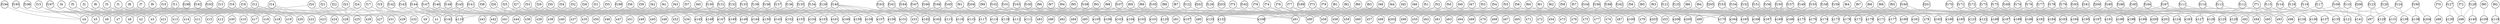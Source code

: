 graph Ammonia {
// Steady State ammonia process with the inlef flow specification missing
node[shape=circle,fixedsize=1]
edge[color="gray", style="setlinewidth(2)"]

f1--x2	f1--x3	f1--x4	f1--x5	f1--x6	f1--x7	f1--x8	f1--x10	
f2--x2	f2--x3	f2--x4	f2--x5	f2--x6	f2--x7	f2--x8	f2--x11	
f3--x2	f3--x3	f3--x4	f3--x5	f3--x6	f3--x7	f3--x8	f3--x12	
f4--x2	f4--x3	f4--x4	f4--x5	f4--x6	f4--x7	f4--x8	f4--x13	
f5--x2	f5--x3	f5--x4	f5--x5	f5--x6	f5--x7	f5--x8	f5--x14	
f6--x2	f6--x3	f6--x4	f6--x5	f6--x6	f6--x7	f6--x8	f6--x15	
f7--x2	f7--x3	f7--x4	f7--x5	f7--x6	f7--x7	f7--x8	f7--x16	
f8--x2	f8--x3	f8--x4	f8--x5	f8--x6	f8--x7	f8--x8	f8--x17	
f9--x2	f9--x3	f9--x4	f9--x5	f9--x6	f9--x7	f9--x8	f9--x18	
f10--x2	f10--x3	f10--x4	f10--x5	f10--x6	f10--x7	f10--x8	f10--x19	
f11--x2	f11--x3	f11--x4	f11--x5	f11--x6	f11--x7	f11--x8	f11--x20	
f12--x2	f12--x3	f12--x9	f12--x10	f12--x11	f12--x12	f12--x13	f12--x14	f12--x15	f12--x16	f12--x17	f12--x18	f12--x19	f12--x20	
f13--x2	f13--x3	f13--x11	f13--x12	f13--x13	f13--x14	f13--x15	f13--x21	
f14--x2	f14--x3	f14--x16	f14--x17	f14--x18	f14--x19	f14--x20	f14--x22	
f15--x4	f15--x5	f15--x6	f15--x7	f15--x8	f15--x28	
f16--x2	f16--x3	f16--x10	f16--x11	f16--x12	f16--x13	f16--x14	f16--x15	f16--x16	f16--x17	f16--x18	f16--x19	f16--x20	f16--x30	
f17--x1	f17--x28	f17--x31	
f18--x2	f18--x3	f18--x10	f18--x11	f18--x12	f18--x13	f18--x14	f18--x15	f18--x16	f18--x17	f18--x18	f18--x19	f18--x20	f18--x29	
f19--x1	f19--x29	f19--x32	
f20--x4	f20--x23	f20--x28	
f21--x5	f21--x24	f21--x28	
f22--x6	f22--x25	f22--x28	
f23--x7	f23--x26	f23--x28	
f24--x8	f24--x27	f24--x28	
f25--x35	f25--x36	f25--x37	f25--x38	f25--x39	f25--x40	f25--x41	f25--x42	
f26--x35	f26--x36	f26--x37	f26--x38	f26--x39	f26--x40	f26--x41	f26--x43	
f27--x35	f27--x36	f27--x37	f27--x38	f27--x39	f27--x40	f27--x41	f27--x44	
f28--x35	f28--x36	f28--x37	f28--x38	f28--x39	f28--x40	f28--x41	f28--x45	
f29--x35	f29--x36	f29--x37	f29--x38	f29--x39	f29--x40	f29--x41	f29--x46	
f30--x35	f30--x36	f30--x37	f30--x38	f30--x39	f30--x40	f30--x41	f30--x47	
f31--x35	f31--x36	f31--x37	f31--x38	f31--x39	f31--x40	f31--x41	f31--x48	
f32--x35	f32--x36	f32--x37	f32--x38	f32--x39	f32--x40	f32--x41	f32--x49	
f33--x35	f33--x36	f33--x37	f33--x38	f33--x39	f33--x40	f33--x41	f33--x50	
f34--x35	f34--x36	f34--x37	f34--x38	f34--x39	f34--x40	f34--x41	f34--x51	
f35--x35	f35--x36	f35--x37	f35--x38	f35--x39	f35--x40	f35--x41	f35--x52	
f36--x34	f36--x35	f36--x41	f36--x42	f36--x43	f36--x44	f36--x45	f36--x46	f36--x47	f36--x48	f36--x49	f36--x50	f36--x51	f36--x52	
f37--x34	f37--x35	f37--x36	f37--x37	f37--x38	f37--x39	f37--x40	f37--x143	f37--x144	f37--x145	f37--x146	f37--x147	f37--x148	f37--x149	
f38--x33	f38--x142	
f39--x36	f39--x145	
f40--x37	f40--x146	
f41--x38	f41--x147	
f42--x39	f42--x148	
f43--x40	f43--x149	
f44--x55	f44--x56	f44--x57	f44--x58	f44--x59	f44--x60	f44--x61	f44--x62	
f45--x55	f45--x56	f45--x57	f45--x58	f45--x59	f45--x60	f45--x61	f45--x63	
f46--x55	f46--x56	f46--x57	f46--x58	f46--x59	f46--x60	f46--x61	f46--x64	
f47--x55	f47--x56	f47--x57	f47--x58	f47--x59	f47--x60	f47--x61	f47--x65	
f48--x55	f48--x56	f48--x57	f48--x58	f48--x59	f48--x60	f48--x61	f48--x66	
f49--x55	f49--x56	f49--x57	f49--x58	f49--x59	f49--x60	f49--x61	f49--x67	
f50--x55	f50--x56	f50--x57	f50--x58	f50--x59	f50--x60	f50--x61	f50--x68	
f51--x55	f51--x56	f51--x57	f51--x58	f51--x59	f51--x60	f51--x61	f51--x69	
f52--x55	f52--x56	f52--x57	f52--x58	f52--x59	f52--x60	f52--x61	f52--x70	
f53--x55	f53--x56	f53--x57	f53--x58	f53--x59	f53--x60	f53--x61	f53--x71	
f54--x55	f54--x56	f54--x57	f54--x58	f54--x59	f54--x60	f54--x61	f54--x72	
f55--x54	f55--x55	f55--x61	f55--x62	f55--x63	f55--x64	f55--x65	f55--x66	f55--x67	f55--x68	f55--x69	f55--x70	f55--x71	f55--x72	
f56--x53	f56--x61	f56--x162	f56--x170	
f57--x53	f57--x73	f57--x74	f57--x75	f57--x76	f57--x77	f57--x162	
f58--x56	f58--x73	f58--x74	f58--x75	f58--x76	f58--x77	
f59--x57	f59--x73	f59--x74	f59--x75	f59--x76	f59--x77	
f60--x58	f60--x73	f60--x74	f60--x75	f60--x76	f60--x77	
f61--x59	f61--x73	f61--x74	f61--x75	f61--x76	f61--x77	
f62--x60	f62--x73	f62--x74	f62--x75	f62--x76	f62--x77	
f63--x55	f63--x164	
f64--x73	f64--x78	f64--x165	f64--x166	
f65--x74	f65--x78	f65--x166	
f66--x75	f66--x78	f66--x166	f66--x167	
f67--x76	f67--x78	f67--x166	f67--x168	
f68--x77	f68--x78	f68--x166	f68--x169	
f69--x80	f69--x81	f69--x82	f69--x83	f69--x84	f69--x85	f69--x86	f69--x87	
f70--x88	
f71--x90	f71--x91	f71--x92	f71--x93	f71--x94	f71--x95	f71--x96	f71--x97	
f72--x98	
f73--x56	f73--x57	f73--x58	f73--x59	f73--x60	f73--x90	f73--x91	f73--x99	
f74--x56	f74--x57	f74--x58	f74--x59	f74--x60	f74--x82	f74--x90	f74--x91	
f75--x56	f75--x57	f75--x58	f75--x59	f75--x60	f75--x83	f75--x90	f75--x91	
f76--x56	f76--x57	f76--x58	f76--x59	f76--x60	f76--x84	f76--x90	f76--x91	
f77--x56	f77--x57	f77--x58	f77--x59	f77--x60	f77--x85	f77--x90	f77--x91	
f78--x56	f78--x57	f78--x58	f78--x59	f78--x60	f78--x86	f78--x90	f78--x91	
f79--x56	f79--x57	f79--x58	f79--x59	f79--x60	f79--x90	f79--x91	f79--x92	
f80--x56	f80--x57	f80--x58	f80--x59	f80--x60	f80--x90	f80--x91	f80--x93	
f81--x56	f81--x57	f81--x58	f81--x59	f81--x60	f81--x90	f81--x91	f81--x94	
f82--x56	f82--x57	f82--x58	f82--x59	f82--x60	f82--x90	f82--x91	f82--x95	
f83--x56	f83--x57	f83--x58	f83--x59	f83--x60	f83--x90	f83--x91	f83--x96	
f84--x53	f84--x79	f84--x89	
f85--x53	f85--x89	f85--x99	
f86--x53	f86--x61	f86--x79	f86--x87	f86--x89	f86--x97	f86--x205	
f87--x80	f87--x90	
f88--x81	f88--x91	
f89--x101	f89--x102	f89--x103	f89--x104	f89--x105	f89--x106	f89--x107	f89--x108	
f90--x109	
f91--x111	f91--x112	f91--x113	f91--x114	f91--x115	f91--x116	f91--x117	f91--x118	
f92--x119	
f93--x82	f93--x83	f93--x84	f93--x85	f93--x86	f93--x111	f93--x112	f93--x120	
f94--x82	f94--x83	f94--x84	f94--x85	f94--x86	f94--x103	f94--x111	f94--x112	
f95--x82	f95--x83	f95--x84	f95--x85	f95--x86	f95--x104	f95--x111	f95--x112	
f96--x82	f96--x83	f96--x84	f96--x85	f96--x86	f96--x105	f96--x111	f96--x112	
f97--x82	f97--x83	f97--x84	f97--x85	f97--x86	f97--x106	f97--x111	f97--x112	
f98--x82	f98--x83	f98--x84	f98--x85	f98--x86	f98--x107	f98--x111	f98--x112	
f99--x82	f99--x83	f99--x84	f99--x85	f99--x86	f99--x111	f99--x112	f99--x113	
f100--x82	f100--x83	f100--x84	f100--x85	f100--x86	f100--x111	f100--x112	f100--x114	
f101--x82	f101--x83	f101--x84	f101--x85	f101--x86	f101--x111	f101--x112	f101--x115	
f102--x82	f102--x83	f102--x84	f102--x85	f102--x86	f102--x111	f102--x112	f102--x116	
f103--x82	f103--x83	f103--x84	f103--x85	f103--x86	f103--x111	f103--x112	f103--x117	
f104--x79	f104--x100	f104--x110	
f105--x79	f105--x110	f105--x120	
f106--x79	f106--x87	f106--x100	f106--x108	f106--x110	f106--x118	f106--x206	
f107--x101	f107--x111	
f108--x102	f108--x112	
f109--x89	f109--x121	f109--x141	
f110--x89	f110--x121	f110--x131	
f111--x92	f111--x124	
f112--x93	f112--x125	
f113--x94	f113--x126	
f114--x95	f114--x127	
f115--x96	f115--x128	
f116--x92	f116--x134	
f117--x93	f117--x135	
f118--x94	f118--x136	
f119--x95	f119--x137	
f120--x96	f120--x138	
f121--x91	f121--x123	
f122--x91	f122--x133	
f123--x97	f123--x129	
f124--x97	f124--x139	
f125--x90	f125--x122	
f126--x90	f126--x132	
f127--x98	f127--x130	
f128--x98	f128--x140	
f129--x144	f129--x145	f129--x146	f129--x147	f129--x148	f129--x149	f129--x150	f129--x151	
f130--x144	f130--x145	f130--x146	f130--x147	f130--x148	f130--x149	f130--x150	f130--x152	
f131--x144	f131--x145	f131--x146	f131--x147	f131--x148	f131--x149	f131--x150	f131--x153	
f132--x144	f132--x145	f132--x146	f132--x147	f132--x148	f132--x149	f132--x150	f132--x154	
f133--x144	f133--x145	f133--x146	f133--x147	f133--x148	f133--x149	f133--x150	f133--x155	
f134--x144	f134--x145	f134--x146	f134--x147	f134--x148	f134--x149	f134--x150	f134--x156	
f135--x144	f135--x145	f135--x146	f135--x147	f135--x148	f135--x149	f135--x150	f135--x157	
f136--x144	f136--x145	f136--x146	f136--x147	f136--x148	f136--x149	f136--x150	f136--x158	
f137--x144	f137--x145	f137--x146	f137--x147	f137--x148	f137--x149	f137--x150	f137--x159	
f138--x144	f138--x145	f138--x146	f138--x147	f138--x148	f138--x149	f138--x150	f138--x160	
f139--x144	f139--x145	f139--x146	f139--x147	f139--x148	f139--x149	f139--x150	f139--x161	
f140--x143	f140--x144	f140--x150	f140--x151	f140--x152	f140--x153	f140--x154	f140--x155	f140--x156	f140--x157	f140--x158	f140--x159	f140--x160	f140--x161	
f141--x1	f141--x9	f141--x110	f141--x118	f141--x142	f141--x150	
f142--x3	f142--x144	
f143--x1	f143--x110	f143--x142	
f144--x1	f144--x4	f144--x110	f144--x113	f144--x142	f144--x145	
f145--x1	f145--x5	f145--x110	f145--x114	f145--x142	f145--x146	
f146--x1	f146--x6	f146--x110	f146--x115	f146--x142	f146--x147	
f147--x1	f147--x7	f147--x110	f147--x116	f147--x142	f147--x148	
f148--x1	f148--x8	f148--x110	f148--x117	f148--x142	f148--x149	
f149--x164	f149--x165	f149--x166	f149--x167	f149--x168	f149--x169	f149--x170	f149--x171	
f150--x164	f150--x165	f150--x166	f150--x167	f150--x168	f150--x169	f150--x170	f150--x172	
f151--x164	f151--x165	f151--x166	f151--x167	f151--x168	f151--x169	f151--x170	f151--x173	
f152--x164	f152--x165	f152--x166	f152--x167	f152--x168	f152--x169	f152--x170	f152--x174	
f153--x164	f153--x165	f153--x166	f153--x167	f153--x168	f153--x169	f153--x170	f153--x175	
f154--x164	f154--x165	f154--x166	f154--x167	f154--x168	f154--x169	f154--x170	f154--x176	
f155--x164	f155--x165	f155--x166	f155--x167	f155--x168	f155--x169	f155--x170	f155--x177	
f156--x164	f156--x165	f156--x166	f156--x167	f156--x168	f156--x169	f156--x170	f156--x178	
f157--x164	f157--x165	f157--x166	f157--x167	f157--x168	f157--x169	f157--x170	f157--x179	
f158--x164	f158--x165	f158--x166	f158--x167	f158--x168	f158--x169	f158--x170	f158--x180	
f159--x164	f159--x165	f159--x166	f159--x167	f159--x168	f159--x169	f159--x170	f159--x181	
f160--x163	f160--x164	f160--x170	f160--x171	f160--x172	f160--x173	f160--x174	f160--x175	f160--x176	f160--x177	f160--x178	f160--x179	f160--x180	f160--x181	
f161--x33	f161--x41	f161--x162	f161--x170	f161--x182	f161--x190	
f162--x35	f162--x164	
f163--x33	f163--x162	f163--x182	
f164--x33	f164--x36	f164--x162	f164--x165	f164--x182	f164--x185	
f165--x33	f165--x37	f165--x162	f165--x166	f165--x182	f165--x186	
f166--x33	f166--x38	f166--x162	f166--x167	f166--x182	f166--x187	
f167--x33	f167--x39	f167--x162	f167--x168	f167--x182	f167--x188	
f168--x33	f168--x40	f168--x162	f168--x169	f168--x182	f168--x189	
f169--x184	f169--x185	f169--x186	f169--x187	f169--x188	f169--x189	f169--x190	f169--x191	
f170--x184	f170--x185	f170--x186	f170--x187	f170--x188	f170--x189	f170--x190	f170--x192	
f171--x184	f171--x185	f171--x186	f171--x187	f171--x188	f171--x189	f171--x190	f171--x193	
f172--x184	f172--x185	f172--x186	f172--x187	f172--x188	f172--x189	f172--x190	f172--x194	
f173--x184	f173--x185	f173--x186	f173--x187	f173--x188	f173--x189	f173--x190	f173--x195	
f174--x184	f174--x185	f174--x186	f174--x187	f174--x188	f174--x189	f174--x190	f174--x196	
f175--x184	f175--x185	f175--x186	f175--x187	f175--x188	f175--x189	f175--x190	f175--x197	
f176--x184	f176--x185	f176--x186	f176--x187	f176--x188	f176--x189	f176--x190	f176--x198	
f177--x184	f177--x185	f177--x186	f177--x187	f177--x188	f177--x189	f177--x190	f177--x199	
f178--x184	f178--x185	f178--x186	f178--x187	f178--x188	f178--x189	f178--x190	f178--x200	
f179--x184	f179--x185	f179--x186	f179--x187	f179--x188	f179--x189	f179--x190	f179--x201	
f180--x183	f180--x184	f180--x190	f180--x191	f180--x192	f180--x193	f180--x194	f180--x195	f180--x196	f180--x197	f180--x198	f180--x199	f180--x200	f180--x201	
f181--x122	f181--x123	f181--x124	f181--x125	f181--x126	f181--x127	f181--x128	f181--x183	f181--x184	f181--x185	f181--x186	f181--x187	f181--x188	f181--x189	
f182--x121	f182--x182	
f183--x124	f183--x185	
f184--x125	f184--x186	
f185--x126	f185--x187	
f186--x127	f186--x188	
f187--x128	f187--x189	
f188--x100	f188--x202	f188--x203	
f189--x107	f189--x202	
f190--x131	f190--x138	f190--x204	

/*
191:FEED.Outlet.F.=2000*'lbmol/h'
192:FEED.Outlet.T.=27+273.15*'K'
193:FEED.Outlet.P.=10*'atm'
194:FEED.Outlet.z.(1)=0.74
195:FEED.Outlet.z.(2)=0.24
196:FEED.Outlet.z.(3)=0.01
197:FEED.Outlet.z.(4)=0.01
198:FEED.Outlet.z.(5)=0
199:C101.Outlet.P.=200*'atm'
200:C102.Outlet.P.=200*'atm'
201:R101.X.=0.4
202:F101.OutletV.P.=199*'atm'
203:F101.OutletV.T.=-34+273.15*'K'
204:F102.OutletV.P.=10*'atm'
205:F102.Q.=0*'kJ/h'
206:S101.frac.=0.78
*/

// f191--x1	
f192--x2	
f193--x3	
f194--x4	
f195--x5	
f196--x6	
f197--x7	
f198--x8	
f199--x35	
f200--x184	
f201--x78	
f202--x91	
f203--x90	
f204--x112	
f205--x206	
f206--x141
}
